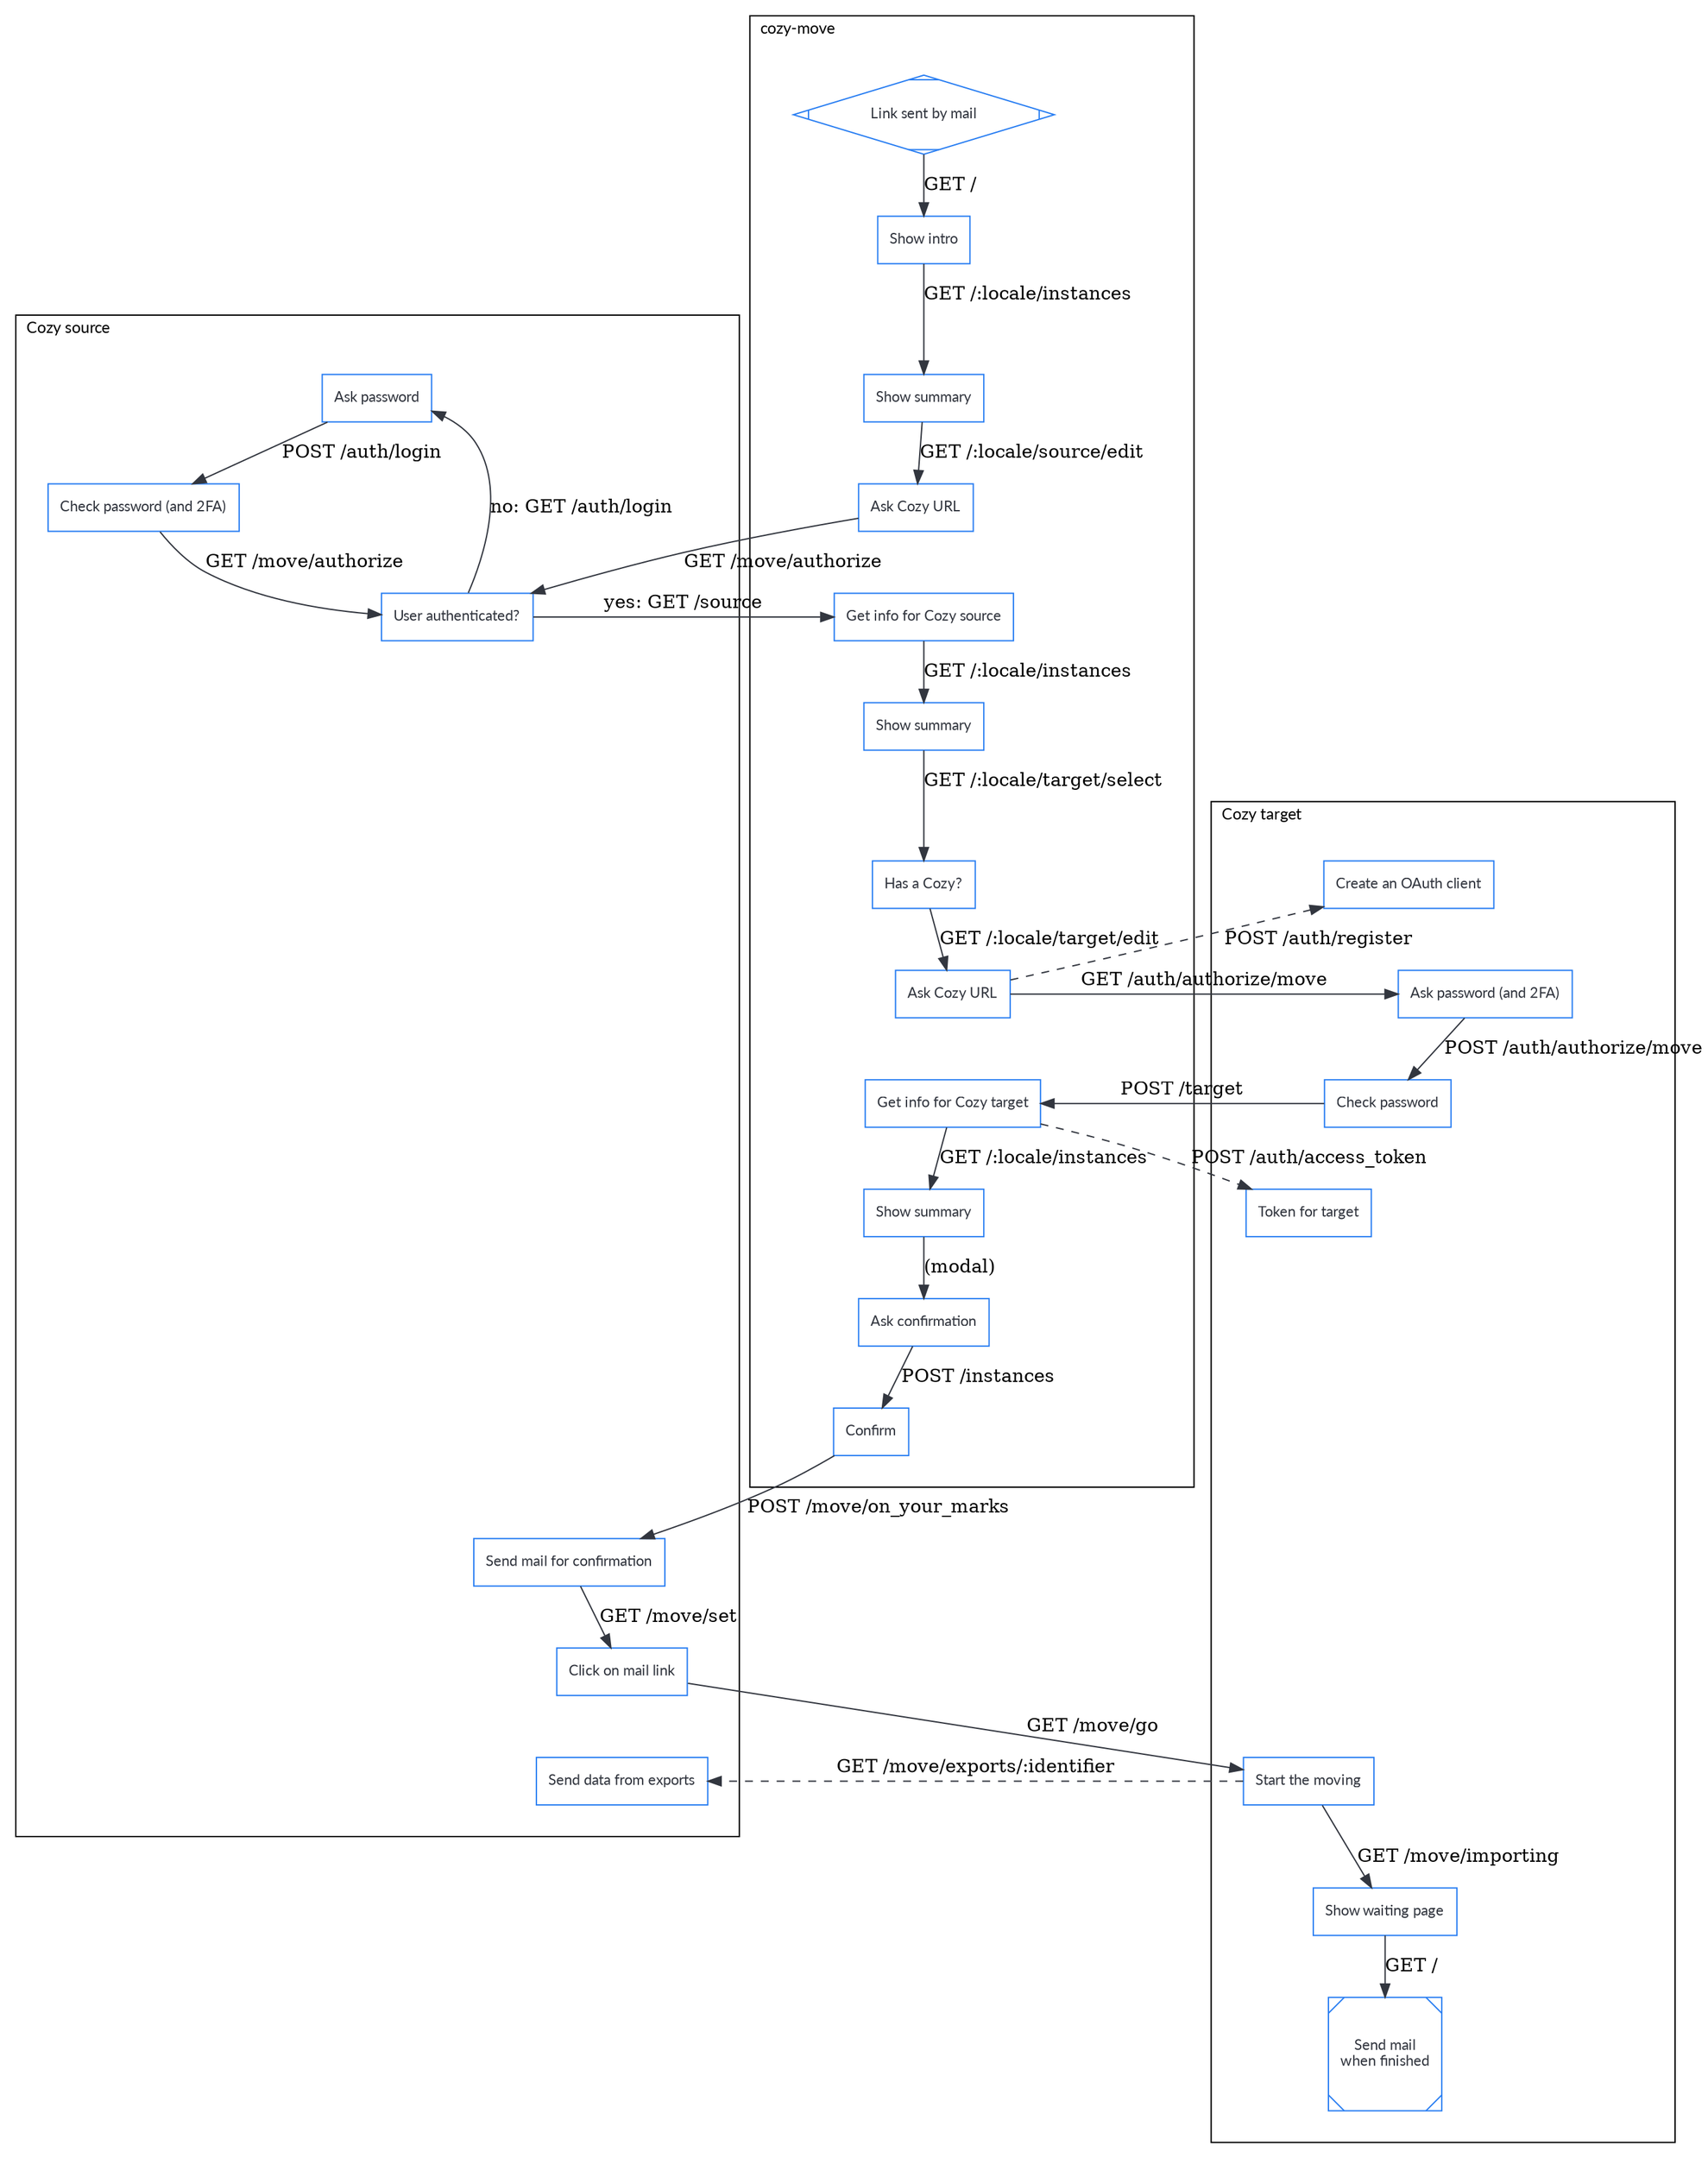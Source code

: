 digraph bitwarden {
	graph [splines=true];
	node [shape="box", fontname="lato", fontsize=11, margin=0.12, color="#297EF2", fontcolor="#32363F"];
	edge [color="#32363F"];
	ranksep=0.45; nodesep=1.5;

	// Hidden, to order the clusters
	s_export_2 -> m_edit_1 [style="invis"]

	subgraph cluster_source {
		label="Cozy source"; labeljust="l"; fontname="lato"; fontsize=12; margin=24; rankdir=TB;
		s_export [label="User authenticated?"]
		s_export_2 [label="Ask password"]
		s_export_3 [label="Check password (and 2FA)"]
		s_confirm [label="Send mail for confirmation"]
		s_mail [label="Click on mail link"]
		s_data [label="Send data from exports"]
		s_fake_1, s_fake_2, s_fake_3, s_fake_4, s_fake_5, s_fake_6, s_fake_7 [style="invis"]
	}

	subgraph cluster_move {
		label="cozy-move"; labeljust="l"; fontname="lato"; fontsize=12; margin=24;
		m_init [label="Link sent by mail"; shape="Mdiamond"]
		m_index_1 [label="Show summary"]
		m_edit_1 [label="Ask Cozy URL"]
		m_source [label="Get info for Cozy source"]
		m_intro [label="Show intro"]
		m_index_2 [label="Show summary"]
		m_select [label="Has a Cozy?"]
		m_edit_2 [label="Ask Cozy URL"]
		m_target [label="Get info for Cozy target"]
		m_index_3 [label="Show summary"]
		m_warning [label="Ask confirmation"]
		m_confirm [label="Confirm"]
	}

	subgraph cluster_target {
		label="Cozy target"; labeljust="l"; fontname="lato"; fontsize=12; margin=24;
		t_register [label="Create an OAuth client"]
		t_export [label="Ask password (and 2FA)"]
		t_export_2 [label="Check password"]
		t_token [label="Token for target"]
		t_run [label="Start the moving"]
		t_wait [label="Show waiting page"]
		t_done [label="Send mail\nwhen finished"; shape="Msquare"]
		t_fake_1, t_fake_2, t_fake_3, t_fake_4 [style="invis"]
	}

	// User
	m_init -> m_intro [label="GET /"]
	m_intro -> m_index_1 [label="GET /:locale/instances"]
	m_index_1 -> m_edit_1 [label="GET /:locale/source/edit"]
	m_edit_1 -> s_export [label="GET /move/authorize"]
	s_export -> s_export_2 [label="no: GET /auth/login"; constraint=false]
	s_export_2 -> s_export_3 [label="POST /auth/login"]
	s_export_3 -> s_export [label="GET /move/authorize"]
	s_export -> m_source [label="yes: GET /source"]
	m_source -> m_index_2 [label="GET /:locale/instances"]
	m_index_2 -> m_select [label="GET /:locale/target/select"]
	m_select -> m_edit_2 [label="GET /:locale/target/edit"]
	m_edit_2 -> t_export [label="GET /auth/authorize/move"]
	t_export -> t_export_2 [label="POST /auth/authorize/move"]
	t_export_2 -> m_target [label="POST /target"]
	m_target -> m_index_3 [label="GET /:locale/instances"]
	m_index_3 -> m_warning [label="(modal)"]
	m_warning -> m_confirm [label="POST /instances"]
	m_confirm -> s_confirm [label="POST /move/on_your_marks"]
	s_confirm -> s_mail [label="GET /move/set"]
	s_mail -> t_run [label="GET /move/go"]
	t_run -> t_wait [label="GET /move/importing"]
	t_wait -> t_done [label="GET /"]

	// Server to server
	m_edit_2 -> t_register [label="POST /auth/register"; style="dashed"]
	m_target -> t_token [label="POST /auth/access_token"; style="dashed"]
	t_run -> s_data [label="GET /move/exports/:identifier"; style="dashed"]

	// Hidden, just to preserve order between nodes inside clusters
	s_export -> s_fake_1 -> s_fake_2 -> s_fake_3 -> s_fake_4 -> s_fake_5 -> s_fake_6 -> s_fake_7 -> s_confirm [style="invis"]
	s_mail -> s_data [style="invis"]
	m_edit_1 -> m_source [style="invis"]
	m_edit_2 -> m_target [style="invis"]
	t_register -> t_export [style="invis"]
	t_export_2 -> t_token [style="invis"]
	t_token -> t_fake_1 -> t_fake_2 -> t_fake_3 -> t_fake_4 -> t_run [style="invis"]
}
